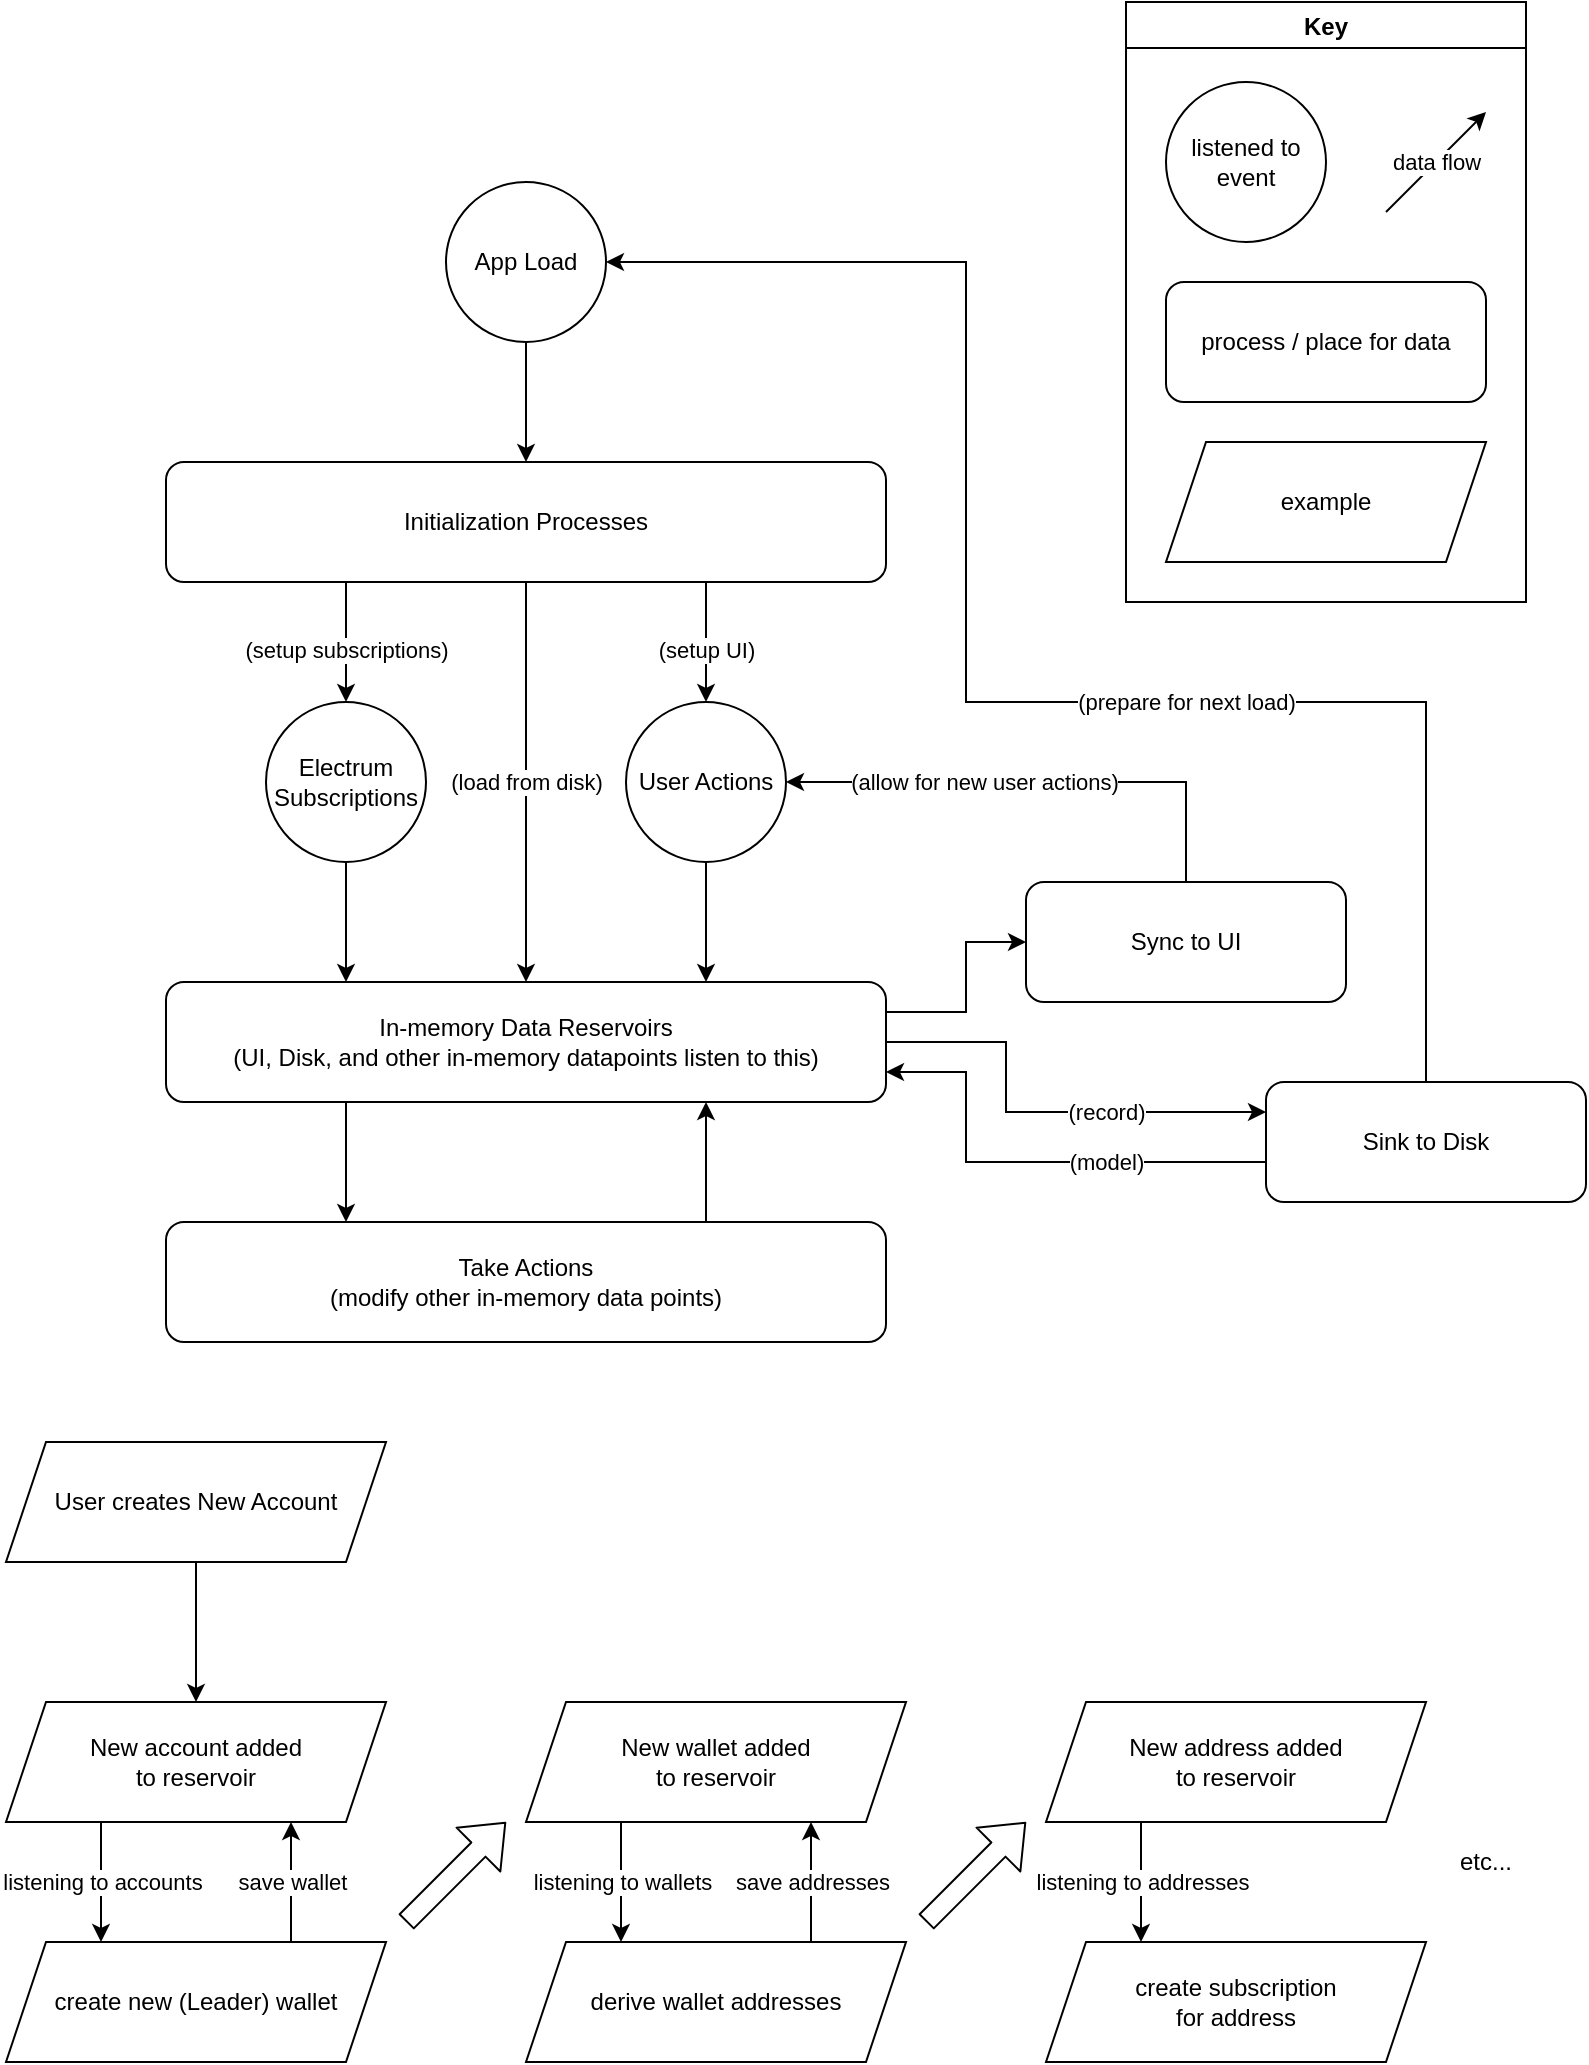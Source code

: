 <mxfile>
    <diagram id="B2Imsyf_CLR86bu_pUIC" name="Page-1">
        <mxGraphModel dx="828" dy="449" grid="1" gridSize="10" guides="1" tooltips="1" connect="1" arrows="1" fold="1" page="1" pageScale="1" pageWidth="850" pageHeight="1100" math="0" shadow="0">
            <root>
                <mxCell id="0"/>
                <mxCell id="1" parent="0"/>
                <mxCell id="35" style="edgeStyle=orthogonalEdgeStyle;rounded=0;orthogonalLoop=1;jettySize=auto;html=1;entryX=0.75;entryY=0;entryDx=0;entryDy=0;" parent="1" source="2" target="5" edge="1">
                    <mxGeometry relative="1" as="geometry"/>
                </mxCell>
                <mxCell id="2" value="User Actions" style="ellipse;whiteSpace=wrap;html=1;aspect=fixed;" parent="1" vertex="1">
                    <mxGeometry x="350" y="360" width="80" height="80" as="geometry"/>
                </mxCell>
                <mxCell id="23" style="edgeStyle=orthogonalEdgeStyle;rounded=0;orthogonalLoop=1;jettySize=auto;html=1;" parent="1" source="3" target="22" edge="1">
                    <mxGeometry relative="1" as="geometry"/>
                </mxCell>
                <mxCell id="3" value="App Load" style="ellipse;whiteSpace=wrap;html=1;aspect=fixed;" parent="1" vertex="1">
                    <mxGeometry x="260" y="100" width="80" height="80" as="geometry"/>
                </mxCell>
                <mxCell id="30" style="edgeStyle=orthogonalEdgeStyle;rounded=0;orthogonalLoop=1;jettySize=auto;html=1;entryX=0.25;entryY=0;entryDx=0;entryDy=0;" parent="1" source="4" target="5" edge="1">
                    <mxGeometry relative="1" as="geometry"/>
                </mxCell>
                <mxCell id="4" value="Electrum Subscriptions" style="ellipse;whiteSpace=wrap;html=1;aspect=fixed;" parent="1" vertex="1">
                    <mxGeometry x="170" y="360" width="80" height="80" as="geometry"/>
                </mxCell>
                <mxCell id="10" value="(record)" style="edgeStyle=orthogonalEdgeStyle;rounded=0;orthogonalLoop=1;jettySize=auto;html=1;entryX=0;entryY=0.25;entryDx=0;entryDy=0;" parent="1" source="5" target="9" edge="1">
                    <mxGeometry x="0.289" relative="1" as="geometry">
                        <Array as="points">
                            <mxPoint x="540" y="530"/>
                            <mxPoint x="540" y="565"/>
                        </Array>
                        <mxPoint as="offset"/>
                    </mxGeometry>
                </mxCell>
                <mxCell id="15" style="edgeStyle=orthogonalEdgeStyle;rounded=0;orthogonalLoop=1;jettySize=auto;html=1;entryX=0;entryY=0.5;entryDx=0;entryDy=0;exitX=1;exitY=0.25;exitDx=0;exitDy=0;" parent="1" source="5" target="13" edge="1">
                    <mxGeometry relative="1" as="geometry">
                        <Array as="points">
                            <mxPoint x="520" y="515"/>
                            <mxPoint x="520" y="480"/>
                        </Array>
                    </mxGeometry>
                </mxCell>
                <mxCell id="17" style="edgeStyle=orthogonalEdgeStyle;rounded=0;orthogonalLoop=1;jettySize=auto;html=1;entryX=0.25;entryY=0;entryDx=0;entryDy=0;" parent="1" source="5" target="12" edge="1">
                    <mxGeometry relative="1" as="geometry">
                        <Array as="points">
                            <mxPoint x="210" y="580"/>
                            <mxPoint x="210" y="580"/>
                        </Array>
                    </mxGeometry>
                </mxCell>
                <mxCell id="5" value="In-memory Data Reservoirs&lt;br&gt;(UI, Disk, and other in-memory datapoints listen to this)" style="rounded=1;whiteSpace=wrap;html=1;" parent="1" vertex="1">
                    <mxGeometry x="120" y="500" width="360" height="60" as="geometry"/>
                </mxCell>
                <mxCell id="21" value="(prepare for next load)" style="edgeStyle=orthogonalEdgeStyle;rounded=0;orthogonalLoop=1;jettySize=auto;html=1;entryX=1;entryY=0.5;entryDx=0;entryDy=0;exitX=0.5;exitY=0;exitDx=0;exitDy=0;" parent="1" source="9" target="3" edge="1">
                    <mxGeometry x="-0.244" relative="1" as="geometry">
                        <mxPoint x="320" y="220" as="targetPoint"/>
                        <Array as="points">
                            <mxPoint x="750" y="360"/>
                            <mxPoint x="520" y="360"/>
                            <mxPoint x="520" y="140"/>
                        </Array>
                        <mxPoint as="offset"/>
                    </mxGeometry>
                </mxCell>
                <mxCell id="62" value="(model)" style="edgeStyle=orthogonalEdgeStyle;rounded=0;orthogonalLoop=1;jettySize=auto;html=1;entryX=1;entryY=0.75;entryDx=0;entryDy=0;" parent="1" source="9" target="5" edge="1">
                    <mxGeometry x="-0.319" relative="1" as="geometry">
                        <Array as="points">
                            <mxPoint x="520" y="590"/>
                            <mxPoint x="520" y="545"/>
                        </Array>
                        <mxPoint as="offset"/>
                    </mxGeometry>
                </mxCell>
                <mxCell id="9" value="Sink to Disk" style="rounded=1;whiteSpace=wrap;html=1;" parent="1" vertex="1">
                    <mxGeometry x="670" y="550" width="160" height="60" as="geometry"/>
                </mxCell>
                <mxCell id="18" style="edgeStyle=orthogonalEdgeStyle;rounded=0;orthogonalLoop=1;jettySize=auto;html=1;exitX=0.75;exitY=0;exitDx=0;exitDy=0;entryX=0.75;entryY=1;entryDx=0;entryDy=0;" parent="1" source="12" target="5" edge="1">
                    <mxGeometry relative="1" as="geometry"/>
                </mxCell>
                <mxCell id="12" value="Take Actions &lt;br&gt;(modify other in-memory data points)" style="rounded=1;whiteSpace=wrap;html=1;" parent="1" vertex="1">
                    <mxGeometry x="120" y="620" width="360" height="60" as="geometry"/>
                </mxCell>
                <mxCell id="19" value="(allow for new user actions)" style="edgeStyle=orthogonalEdgeStyle;rounded=0;orthogonalLoop=1;jettySize=auto;html=1;entryX=1;entryY=0.5;entryDx=0;entryDy=0;exitX=0.5;exitY=0;exitDx=0;exitDy=0;" parent="1" source="13" target="2" edge="1">
                    <mxGeometry x="0.208" relative="1" as="geometry">
                        <Array as="points">
                            <mxPoint x="630" y="400"/>
                        </Array>
                        <mxPoint as="offset"/>
                    </mxGeometry>
                </mxCell>
                <mxCell id="13" value="Sync to UI" style="whiteSpace=wrap;html=1;rounded=1;" parent="1" vertex="1">
                    <mxGeometry x="550" y="450" width="160" height="60" as="geometry"/>
                </mxCell>
                <mxCell id="29" value="(setup subscriptions)" style="edgeStyle=orthogonalEdgeStyle;rounded=0;orthogonalLoop=1;jettySize=auto;html=1;entryX=0.5;entryY=0;entryDx=0;entryDy=0;exitX=0.25;exitY=1;exitDx=0;exitDy=0;" parent="1" source="22" target="4" edge="1">
                    <mxGeometry x="0.111" relative="1" as="geometry">
                        <Array as="points"/>
                        <mxPoint as="offset"/>
                    </mxGeometry>
                </mxCell>
                <mxCell id="33" value="(setup UI)" style="edgeStyle=orthogonalEdgeStyle;rounded=0;orthogonalLoop=1;jettySize=auto;html=1;exitX=0.75;exitY=1;exitDx=0;exitDy=0;entryX=0.5;entryY=0;entryDx=0;entryDy=0;" parent="1" source="22" target="2" edge="1">
                    <mxGeometry x="0.111" relative="1" as="geometry">
                        <Array as="points">
                            <mxPoint x="390" y="340"/>
                            <mxPoint x="390" y="340"/>
                        </Array>
                        <mxPoint as="offset"/>
                    </mxGeometry>
                </mxCell>
                <mxCell id="61" value="(load from disk)" style="rounded=0;orthogonalLoop=1;jettySize=auto;html=1;entryX=0.5;entryY=0;entryDx=0;entryDy=0;edgeStyle=orthogonalEdgeStyle;" parent="1" source="22" target="5" edge="1">
                    <mxGeometry relative="1" as="geometry"/>
                </mxCell>
                <mxCell id="22" value="Initialization Processes" style="rounded=1;whiteSpace=wrap;html=1;" parent="1" vertex="1">
                    <mxGeometry x="120" y="240" width="360" height="60" as="geometry"/>
                </mxCell>
                <mxCell id="36" value="Key" style="swimlane;" parent="1" vertex="1">
                    <mxGeometry x="600" y="10" width="200" height="300" as="geometry"/>
                </mxCell>
                <mxCell id="37" value="listened to event" style="ellipse;whiteSpace=wrap;html=1;aspect=fixed;" parent="36" vertex="1">
                    <mxGeometry x="20" y="40" width="80" height="80" as="geometry"/>
                </mxCell>
                <mxCell id="38" value="process / place for data" style="rounded=1;whiteSpace=wrap;html=1;" parent="36" vertex="1">
                    <mxGeometry x="20" y="140" width="160" height="60" as="geometry"/>
                </mxCell>
                <mxCell id="40" value="example" style="shape=parallelogram;perimeter=parallelogramPerimeter;whiteSpace=wrap;html=1;fixedSize=1;" parent="36" vertex="1">
                    <mxGeometry x="20" y="220" width="160" height="60" as="geometry"/>
                </mxCell>
                <mxCell id="39" value="data flow" style="endArrow=classic;html=1;" parent="36" edge="1">
                    <mxGeometry width="50" height="50" relative="1" as="geometry">
                        <mxPoint x="130" y="105" as="sourcePoint"/>
                        <mxPoint x="180" y="55" as="targetPoint"/>
                    </mxGeometry>
                </mxCell>
                <mxCell id="46" value="save wallet" style="edgeStyle=orthogonalEdgeStyle;rounded=0;orthogonalLoop=1;jettySize=auto;html=1;entryX=0.75;entryY=1;entryDx=0;entryDy=0;exitX=0.75;exitY=0;exitDx=0;exitDy=0;" parent="1" source="41" target="42" edge="1">
                    <mxGeometry relative="1" as="geometry">
                        <Array as="points"/>
                    </mxGeometry>
                </mxCell>
                <mxCell id="41" value="create new (Leader) wallet" style="shape=parallelogram;perimeter=parallelogramPerimeter;whiteSpace=wrap;html=1;fixedSize=1;" parent="1" vertex="1">
                    <mxGeometry x="40" y="980" width="190" height="60" as="geometry"/>
                </mxCell>
                <mxCell id="45" value="listening to accounts" style="edgeStyle=orthogonalEdgeStyle;rounded=0;orthogonalLoop=1;jettySize=auto;html=1;entryX=0.25;entryY=0;entryDx=0;entryDy=0;exitX=0.25;exitY=1;exitDx=0;exitDy=0;" parent="1" source="42" target="41" edge="1">
                    <mxGeometry relative="1" as="geometry">
                        <Array as="points"/>
                    </mxGeometry>
                </mxCell>
                <mxCell id="42" value="New account added&lt;br&gt;to reservoir" style="shape=parallelogram;perimeter=parallelogramPerimeter;whiteSpace=wrap;html=1;fixedSize=1;" parent="1" vertex="1">
                    <mxGeometry x="40" y="860" width="190" height="60" as="geometry"/>
                </mxCell>
                <mxCell id="44" style="edgeStyle=orthogonalEdgeStyle;rounded=0;orthogonalLoop=1;jettySize=auto;html=1;" parent="1" source="43" target="42" edge="1">
                    <mxGeometry relative="1" as="geometry"/>
                </mxCell>
                <mxCell id="43" value="User creates New Account" style="shape=parallelogram;perimeter=parallelogramPerimeter;whiteSpace=wrap;html=1;fixedSize=1;" parent="1" vertex="1">
                    <mxGeometry x="40" y="730" width="190" height="60" as="geometry"/>
                </mxCell>
                <mxCell id="47" value="save addresses" style="edgeStyle=orthogonalEdgeStyle;rounded=0;orthogonalLoop=1;jettySize=auto;html=1;entryX=0.75;entryY=1;entryDx=0;entryDy=0;exitX=0.75;exitY=0;exitDx=0;exitDy=0;" parent="1" source="48" target="50" edge="1">
                    <mxGeometry relative="1" as="geometry">
                        <Array as="points"/>
                    </mxGeometry>
                </mxCell>
                <mxCell id="48" value="derive wallet addresses" style="shape=parallelogram;perimeter=parallelogramPerimeter;whiteSpace=wrap;html=1;fixedSize=1;" parent="1" vertex="1">
                    <mxGeometry x="300" y="980" width="190" height="60" as="geometry"/>
                </mxCell>
                <mxCell id="49" value="listening to wallets" style="edgeStyle=orthogonalEdgeStyle;rounded=0;orthogonalLoop=1;jettySize=auto;html=1;entryX=0.25;entryY=0;entryDx=0;entryDy=0;exitX=0.25;exitY=1;exitDx=0;exitDy=0;" parent="1" source="50" target="48" edge="1">
                    <mxGeometry relative="1" as="geometry">
                        <Array as="points"/>
                    </mxGeometry>
                </mxCell>
                <mxCell id="50" value="New wallet added&lt;br&gt;to reservoir" style="shape=parallelogram;perimeter=parallelogramPerimeter;whiteSpace=wrap;html=1;fixedSize=1;" parent="1" vertex="1">
                    <mxGeometry x="300" y="860" width="190" height="60" as="geometry"/>
                </mxCell>
                <mxCell id="52" value="create subscription &lt;br&gt;for address" style="shape=parallelogram;perimeter=parallelogramPerimeter;whiteSpace=wrap;html=1;fixedSize=1;" parent="1" vertex="1">
                    <mxGeometry x="560" y="980" width="190" height="60" as="geometry"/>
                </mxCell>
                <mxCell id="53" value="listening to addresses" style="edgeStyle=orthogonalEdgeStyle;rounded=0;orthogonalLoop=1;jettySize=auto;html=1;entryX=0.25;entryY=0;entryDx=0;entryDy=0;exitX=0.25;exitY=1;exitDx=0;exitDy=0;" parent="1" source="54" target="52" edge="1">
                    <mxGeometry relative="1" as="geometry">
                        <Array as="points"/>
                    </mxGeometry>
                </mxCell>
                <mxCell id="54" value="New address added&lt;br&gt;to reservoir" style="shape=parallelogram;perimeter=parallelogramPerimeter;whiteSpace=wrap;html=1;fixedSize=1;" parent="1" vertex="1">
                    <mxGeometry x="560" y="860" width="190" height="60" as="geometry"/>
                </mxCell>
                <mxCell id="56" value="etc..." style="text;html=1;strokeColor=none;fillColor=none;align=center;verticalAlign=middle;whiteSpace=wrap;rounded=0;" parent="1" vertex="1">
                    <mxGeometry x="760" y="930" width="40" height="20" as="geometry"/>
                </mxCell>
                <mxCell id="58" value="" style="shape=flexArrow;endArrow=classic;html=1;" parent="1" edge="1">
                    <mxGeometry width="50" height="50" relative="1" as="geometry">
                        <mxPoint x="240" y="970" as="sourcePoint"/>
                        <mxPoint x="290" y="920" as="targetPoint"/>
                    </mxGeometry>
                </mxCell>
                <mxCell id="59" value="" style="shape=flexArrow;endArrow=classic;html=1;" parent="1" edge="1">
                    <mxGeometry width="50" height="50" relative="1" as="geometry">
                        <mxPoint x="500" y="970" as="sourcePoint"/>
                        <mxPoint x="550" y="920" as="targetPoint"/>
                    </mxGeometry>
                </mxCell>
            </root>
        </mxGraphModel>
    </diagram>
</mxfile>